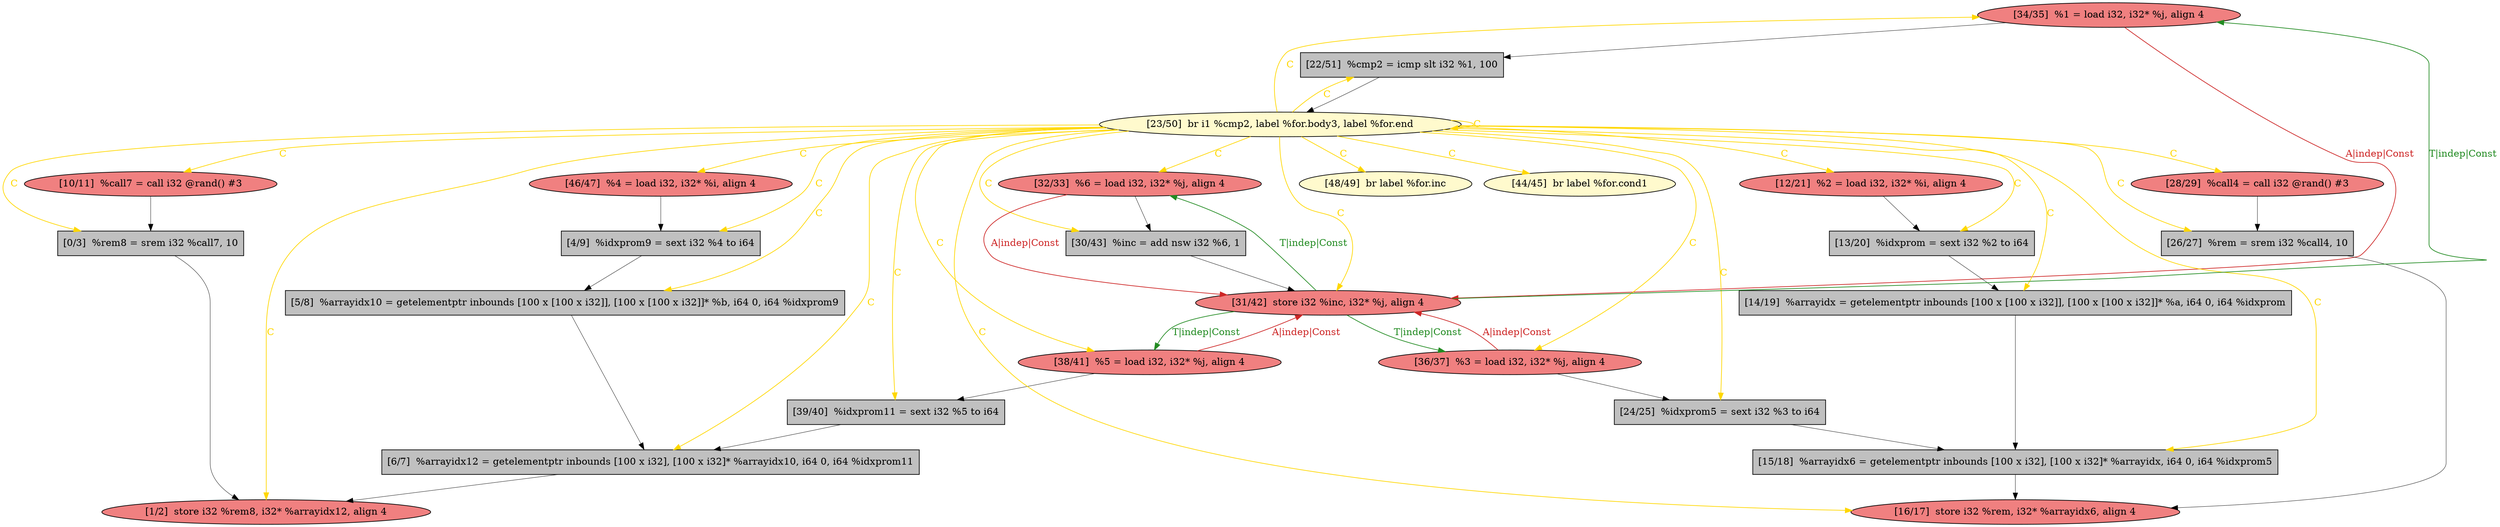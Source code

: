 
digraph G {


node1122 [fillcolor=lightcoral,label="[34/35]  %1 = load i32, i32* %j, align 4",shape=ellipse,style=filled ]
node1118 [fillcolor=grey,label="[26/27]  %rem = srem i32 %call4, 10",shape=rectangle,style=filled ]
node1117 [fillcolor=grey,label="[14/19]  %arrayidx = getelementptr inbounds [100 x [100 x i32]], [100 x [100 x i32]]* %a, i64 0, i64 %idxprom",shape=rectangle,style=filled ]
node1115 [fillcolor=grey,label="[5/8]  %arrayidx10 = getelementptr inbounds [100 x [100 x i32]], [100 x [100 x i32]]* %b, i64 0, i64 %idxprom9",shape=rectangle,style=filled ]
node1114 [fillcolor=lightcoral,label="[38/41]  %5 = load i32, i32* %j, align 4",shape=ellipse,style=filled ]
node1113 [fillcolor=grey,label="[39/40]  %idxprom11 = sext i32 %5 to i64",shape=rectangle,style=filled ]
node1102 [fillcolor=lightcoral,label="[16/17]  store i32 %rem, i32* %arrayidx6, align 4",shape=ellipse,style=filled ]
node1116 [fillcolor=grey,label="[24/25]  %idxprom5 = sext i32 %3 to i64",shape=rectangle,style=filled ]
node1097 [fillcolor=grey,label="[0/3]  %rem8 = srem i32 %call7, 10",shape=rectangle,style=filled ]
node1098 [fillcolor=grey,label="[4/9]  %idxprom9 = sext i32 %4 to i64",shape=rectangle,style=filled ]
node1110 [fillcolor=grey,label="[30/43]  %inc = add nsw i32 %6, 1",shape=rectangle,style=filled ]
node1100 [fillcolor=lightcoral,label="[10/11]  %call7 = call i32 @rand() #3",shape=ellipse,style=filled ]
node1120 [fillcolor=lemonchiffon,label="[23/50]  br i1 %cmp2, label %for.body3, label %for.end",shape=ellipse,style=filled ]
node1099 [fillcolor=grey,label="[6/7]  %arrayidx12 = getelementptr inbounds [100 x i32], [100 x i32]* %arrayidx10, i64 0, i64 %idxprom11",shape=rectangle,style=filled ]
node1101 [fillcolor=lightcoral,label="[12/21]  %2 = load i32, i32* %i, align 4",shape=ellipse,style=filled ]
node1103 [fillcolor=grey,label="[15/18]  %arrayidx6 = getelementptr inbounds [100 x i32], [100 x i32]* %arrayidx, i64 0, i64 %idxprom5",shape=rectangle,style=filled ]
node1104 [fillcolor=grey,label="[13/20]  %idxprom = sext i32 %2 to i64",shape=rectangle,style=filled ]
node1106 [fillcolor=lightcoral,label="[46/47]  %4 = load i32, i32* %i, align 4",shape=ellipse,style=filled ]
node1107 [fillcolor=lightcoral,label="[1/2]  store i32 %rem8, i32* %arrayidx12, align 4",shape=ellipse,style=filled ]
node1109 [fillcolor=lemonchiffon,label="[48/49]  br label %for.inc",shape=ellipse,style=filled ]
node1119 [fillcolor=lightcoral,label="[28/29]  %call4 = call i32 @rand() #3",shape=ellipse,style=filled ]
node1105 [fillcolor=grey,label="[22/51]  %cmp2 = icmp slt i32 %1, 100",shape=rectangle,style=filled ]
node1108 [fillcolor=lemonchiffon,label="[44/45]  br label %for.cond1",shape=ellipse,style=filled ]
node1111 [fillcolor=lightcoral,label="[31/42]  store i32 %inc, i32* %j, align 4",shape=ellipse,style=filled ]
node1121 [fillcolor=lightcoral,label="[36/37]  %3 = load i32, i32* %j, align 4",shape=ellipse,style=filled ]
node1112 [fillcolor=lightcoral,label="[32/33]  %6 = load i32, i32* %j, align 4",shape=ellipse,style=filled ]

node1122->node1111 [style=solid,color=firebrick3,label="A|indep|Const",penwidth=1.0,fontcolor=firebrick3 ]
node1111->node1122 [style=solid,color=forestgreen,label="T|indep|Const",penwidth=1.0,fontcolor=forestgreen ]
node1120->node1120 [style=solid,color=gold,label="C",penwidth=1.0,fontcolor=gold ]
node1105->node1120 [style=solid,color=black,label="",penwidth=0.5,fontcolor=black ]
node1110->node1111 [style=solid,color=black,label="",penwidth=0.5,fontcolor=black ]
node1112->node1110 [style=solid,color=black,label="",penwidth=0.5,fontcolor=black ]
node1121->node1111 [style=solid,color=firebrick3,label="A|indep|Const",penwidth=1.0,fontcolor=firebrick3 ]
node1120->node1110 [style=solid,color=gold,label="C",penwidth=1.0,fontcolor=gold ]
node1120->node1109 [style=solid,color=gold,label="C",penwidth=1.0,fontcolor=gold ]
node1111->node1112 [style=solid,color=forestgreen,label="T|indep|Const",penwidth=1.0,fontcolor=forestgreen ]
node1111->node1121 [style=solid,color=forestgreen,label="T|indep|Const",penwidth=1.0,fontcolor=forestgreen ]
node1120->node1112 [style=solid,color=gold,label="C",penwidth=1.0,fontcolor=gold ]
node1103->node1102 [style=solid,color=black,label="",penwidth=0.5,fontcolor=black ]
node1122->node1105 [style=solid,color=black,label="",penwidth=0.5,fontcolor=black ]
node1117->node1103 [style=solid,color=black,label="",penwidth=0.5,fontcolor=black ]
node1118->node1102 [style=solid,color=black,label="",penwidth=0.5,fontcolor=black ]
node1120->node1115 [style=solid,color=gold,label="C",penwidth=1.0,fontcolor=gold ]
node1120->node1101 [style=solid,color=gold,label="C",penwidth=1.0,fontcolor=gold ]
node1120->node1107 [style=solid,color=gold,label="C",penwidth=1.0,fontcolor=gold ]
node1120->node1100 [style=solid,color=gold,label="C",penwidth=1.0,fontcolor=gold ]
node1114->node1111 [style=solid,color=firebrick3,label="A|indep|Const",penwidth=1.0,fontcolor=firebrick3 ]
node1106->node1098 [style=solid,color=black,label="",penwidth=0.5,fontcolor=black ]
node1100->node1097 [style=solid,color=black,label="",penwidth=0.5,fontcolor=black ]
node1120->node1102 [style=solid,color=gold,label="C",penwidth=1.0,fontcolor=gold ]
node1120->node1118 [style=solid,color=gold,label="C",penwidth=1.0,fontcolor=gold ]
node1120->node1104 [style=solid,color=gold,label="C",penwidth=1.0,fontcolor=gold ]
node1121->node1116 [style=solid,color=black,label="",penwidth=0.5,fontcolor=black ]
node1120->node1121 [style=solid,color=gold,label="C",penwidth=1.0,fontcolor=gold ]
node1113->node1099 [style=solid,color=black,label="",penwidth=0.5,fontcolor=black ]
node1120->node1119 [style=solid,color=gold,label="C",penwidth=1.0,fontcolor=gold ]
node1120->node1116 [style=solid,color=gold,label="C",penwidth=1.0,fontcolor=gold ]
node1097->node1107 [style=solid,color=black,label="",penwidth=0.5,fontcolor=black ]
node1120->node1122 [style=solid,color=gold,label="C",penwidth=1.0,fontcolor=gold ]
node1112->node1111 [style=solid,color=firebrick3,label="A|indep|Const",penwidth=1.0,fontcolor=firebrick3 ]
node1114->node1113 [style=solid,color=black,label="",penwidth=0.5,fontcolor=black ]
node1120->node1099 [style=solid,color=gold,label="C",penwidth=1.0,fontcolor=gold ]
node1120->node1117 [style=solid,color=gold,label="C",penwidth=1.0,fontcolor=gold ]
node1120->node1103 [style=solid,color=gold,label="C",penwidth=1.0,fontcolor=gold ]
node1119->node1118 [style=solid,color=black,label="",penwidth=0.5,fontcolor=black ]
node1120->node1113 [style=solid,color=gold,label="C",penwidth=1.0,fontcolor=gold ]
node1099->node1107 [style=solid,color=black,label="",penwidth=0.5,fontcolor=black ]
node1116->node1103 [style=solid,color=black,label="",penwidth=0.5,fontcolor=black ]
node1111->node1114 [style=solid,color=forestgreen,label="T|indep|Const",penwidth=1.0,fontcolor=forestgreen ]
node1120->node1097 [style=solid,color=gold,label="C",penwidth=1.0,fontcolor=gold ]
node1120->node1098 [style=solid,color=gold,label="C",penwidth=1.0,fontcolor=gold ]
node1120->node1105 [style=solid,color=gold,label="C",penwidth=1.0,fontcolor=gold ]
node1120->node1111 [style=solid,color=gold,label="C",penwidth=1.0,fontcolor=gold ]
node1120->node1108 [style=solid,color=gold,label="C",penwidth=1.0,fontcolor=gold ]
node1115->node1099 [style=solid,color=black,label="",penwidth=0.5,fontcolor=black ]
node1104->node1117 [style=solid,color=black,label="",penwidth=0.5,fontcolor=black ]
node1120->node1114 [style=solid,color=gold,label="C",penwidth=1.0,fontcolor=gold ]
node1101->node1104 [style=solid,color=black,label="",penwidth=0.5,fontcolor=black ]
node1120->node1106 [style=solid,color=gold,label="C",penwidth=1.0,fontcolor=gold ]
node1098->node1115 [style=solid,color=black,label="",penwidth=0.5,fontcolor=black ]


}

